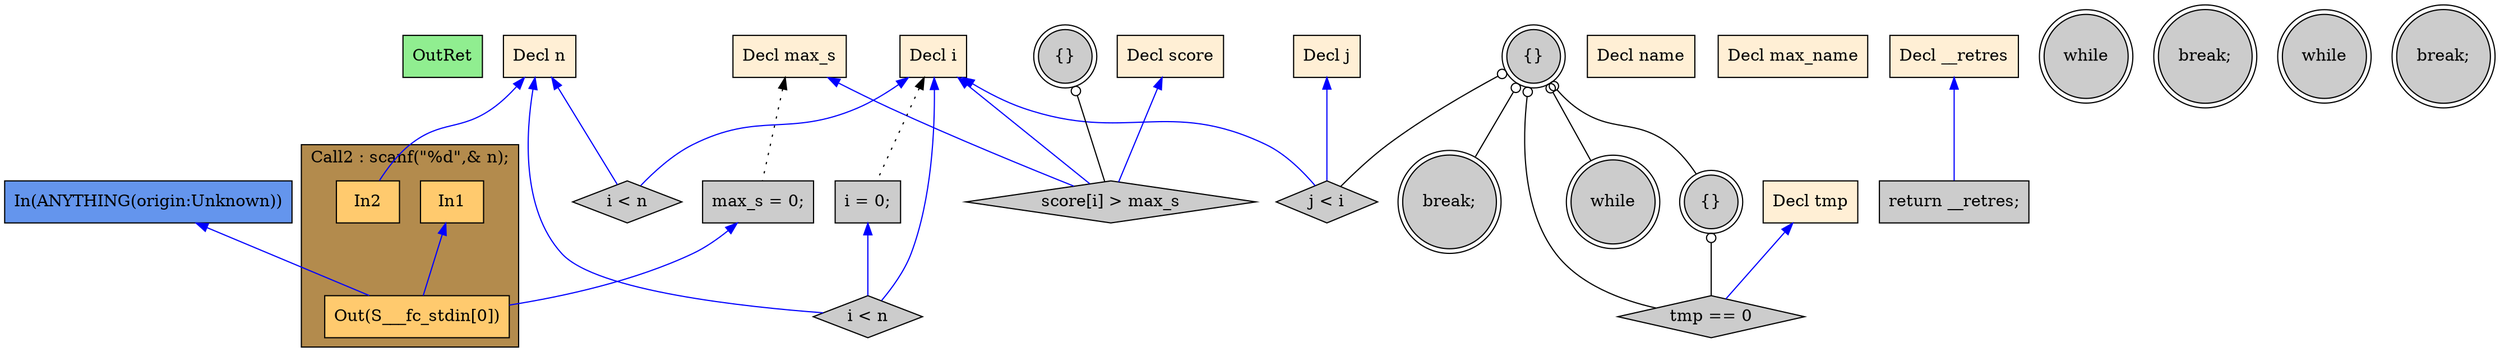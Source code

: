 digraph G {
  rankdir=TB;
  node [style="filled", ];
  32 [label="OutRet", fillcolor="#90EE90", shape=box, ];
  33 [label="In(ANYTHING(origin:Unknown))", fillcolor="#6495ED", shape=box, ];
  2 [label="Decl score", fillcolor="#FFEFD5", shape=box, ];
  3 [label="Decl max_s", fillcolor="#FFEFD5", shape=box, ];
  4 [label="Decl name", fillcolor="#FFEFD5", shape=box, ];
  5 [label="Decl max_name", fillcolor="#FFEFD5", shape=box, ];
  6 [label="Decl i", fillcolor="#FFEFD5", shape=box, ];
  7 [label="Decl n", fillcolor="#FFEFD5", shape=box, ];
  8 [label="Decl j", fillcolor="#FFEFD5", shape=box, ];
  9 [label="Decl tmp", fillcolor="#FFEFD5", shape=box, ];
  10 [label="Decl __retres", fillcolor="#FFEFD5", shape=box, ];
  11 [label="max_s = 0;", fillcolor="#CCCCCC", shape=box, ];
  13 [label="In1", fillcolor="#FFCA6E", shape=box, ];
  14 [label="In2", fillcolor="#FFCA6E", shape=box, ];
  15 [label="Out(S___fc_stdin[0])", fillcolor="#FFCA6E", shape=box, ];
  16 [label="i = 0;", fillcolor="#CCCCCC", shape=box, ];
  17 [label="while", fillcolor="#CCCCCC", shape=doublecircle, ];
  18 [label="i < n", fillcolor="#CCCCCC", shape=diamond, ];
  19 [label="{}", fillcolor="#CCCCCC", shape=doublecircle, ];
  20 [label="while", fillcolor="#CCCCCC", shape=doublecircle, ];
  21 [label="j < i", fillcolor="#CCCCCC", shape=diamond, ];
  22 [label="break;", fillcolor="#CCCCCC", shape=doublecircle, ];
  23 [label="{}", fillcolor="#CCCCCC", shape=doublecircle, ];
  24 [label="tmp == 0", fillcolor="#CCCCCC", shape=diamond, ];
  25 [label="break;", fillcolor="#CCCCCC", shape=doublecircle, ];
  26 [label="while", fillcolor="#CCCCCC", shape=doublecircle, ];
  27 [label="i < n", fillcolor="#CCCCCC", shape=diamond, ];
  28 [label="{}", fillcolor="#CCCCCC", shape=doublecircle, ];
  29 [label="score[i] > max_s", fillcolor="#CCCCCC", shape=diamond, ];
  30 [label="break;", fillcolor="#CCCCCC", shape=doublecircle, ];
  31 [label="return __retres;", fillcolor="#CCCCCC", shape=box, ];
  
  subgraph cluster_Call2 { label="Call2 : scanf(\"%d\",& n);";
                           fillcolor="#B38B4D"; style="filled"; 15;14;13;
     };
  
  edge [dir=back, ];
  3 -> 11 [color="#000000", style="dotted", ];
  7 -> 14 [color="#0000FF", ];
  11 -> 15 [color="#0000FF", ];
  13 -> 15 [color="#0000FF", ];
  33 -> 15 [color="#0000FF", ];
  6 -> 16 [color="#000000", style="dotted", ];
  6 -> 18 [color="#0000FF", ];
  7 -> 18 [color="#0000FF", ];
  16 -> 18 [color="#0000FF", ];
  19 -> 20 [color="#000000", arrowtail=odot, ];
  6 -> 21 [color="#0000FF", ];
  8 -> 21 [color="#0000FF", ];
  19 -> 21 [color="#000000", arrowtail=odot, ];
  19 -> 22 [color="#000000", arrowtail=odot, ];
  19 -> 23 [color="#000000", arrowtail=odot, ];
  9 -> 24 [color="#0000FF", ];
  19 -> 24 [color="#000000", arrowtail=odot, ];
  23 -> 24 [color="#000000", arrowtail=odot, ];
  6 -> 27 [color="#0000FF", ];
  7 -> 27 [color="#0000FF", ];
  2 -> 29 [color="#0000FF", ];
  3 -> 29 [color="#0000FF", ];
  6 -> 29 [color="#0000FF", ];
  28 -> 29 [color="#000000", arrowtail=odot, ];
  10 -> 31 [color="#0000FF", ];
  
  }